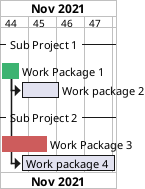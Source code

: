 @startgantt

projectscale weekly
Project Starts 2021-11-01

-- Sub Project 1 --

[Work Package 1] as [WP1] lasts 5 days and is colored in MediumSeaGreen
[Work package 2] as [WP2] starts at [WP1]'s end and lasts 10 days

-- Sub Project 2 --

[Work Package 3] as [WP3] lasts 12 days and is colored in IndianRed
[Work package 4] as [WP4] starts at [WP1]'s end and lasts 24 days

@endgantt